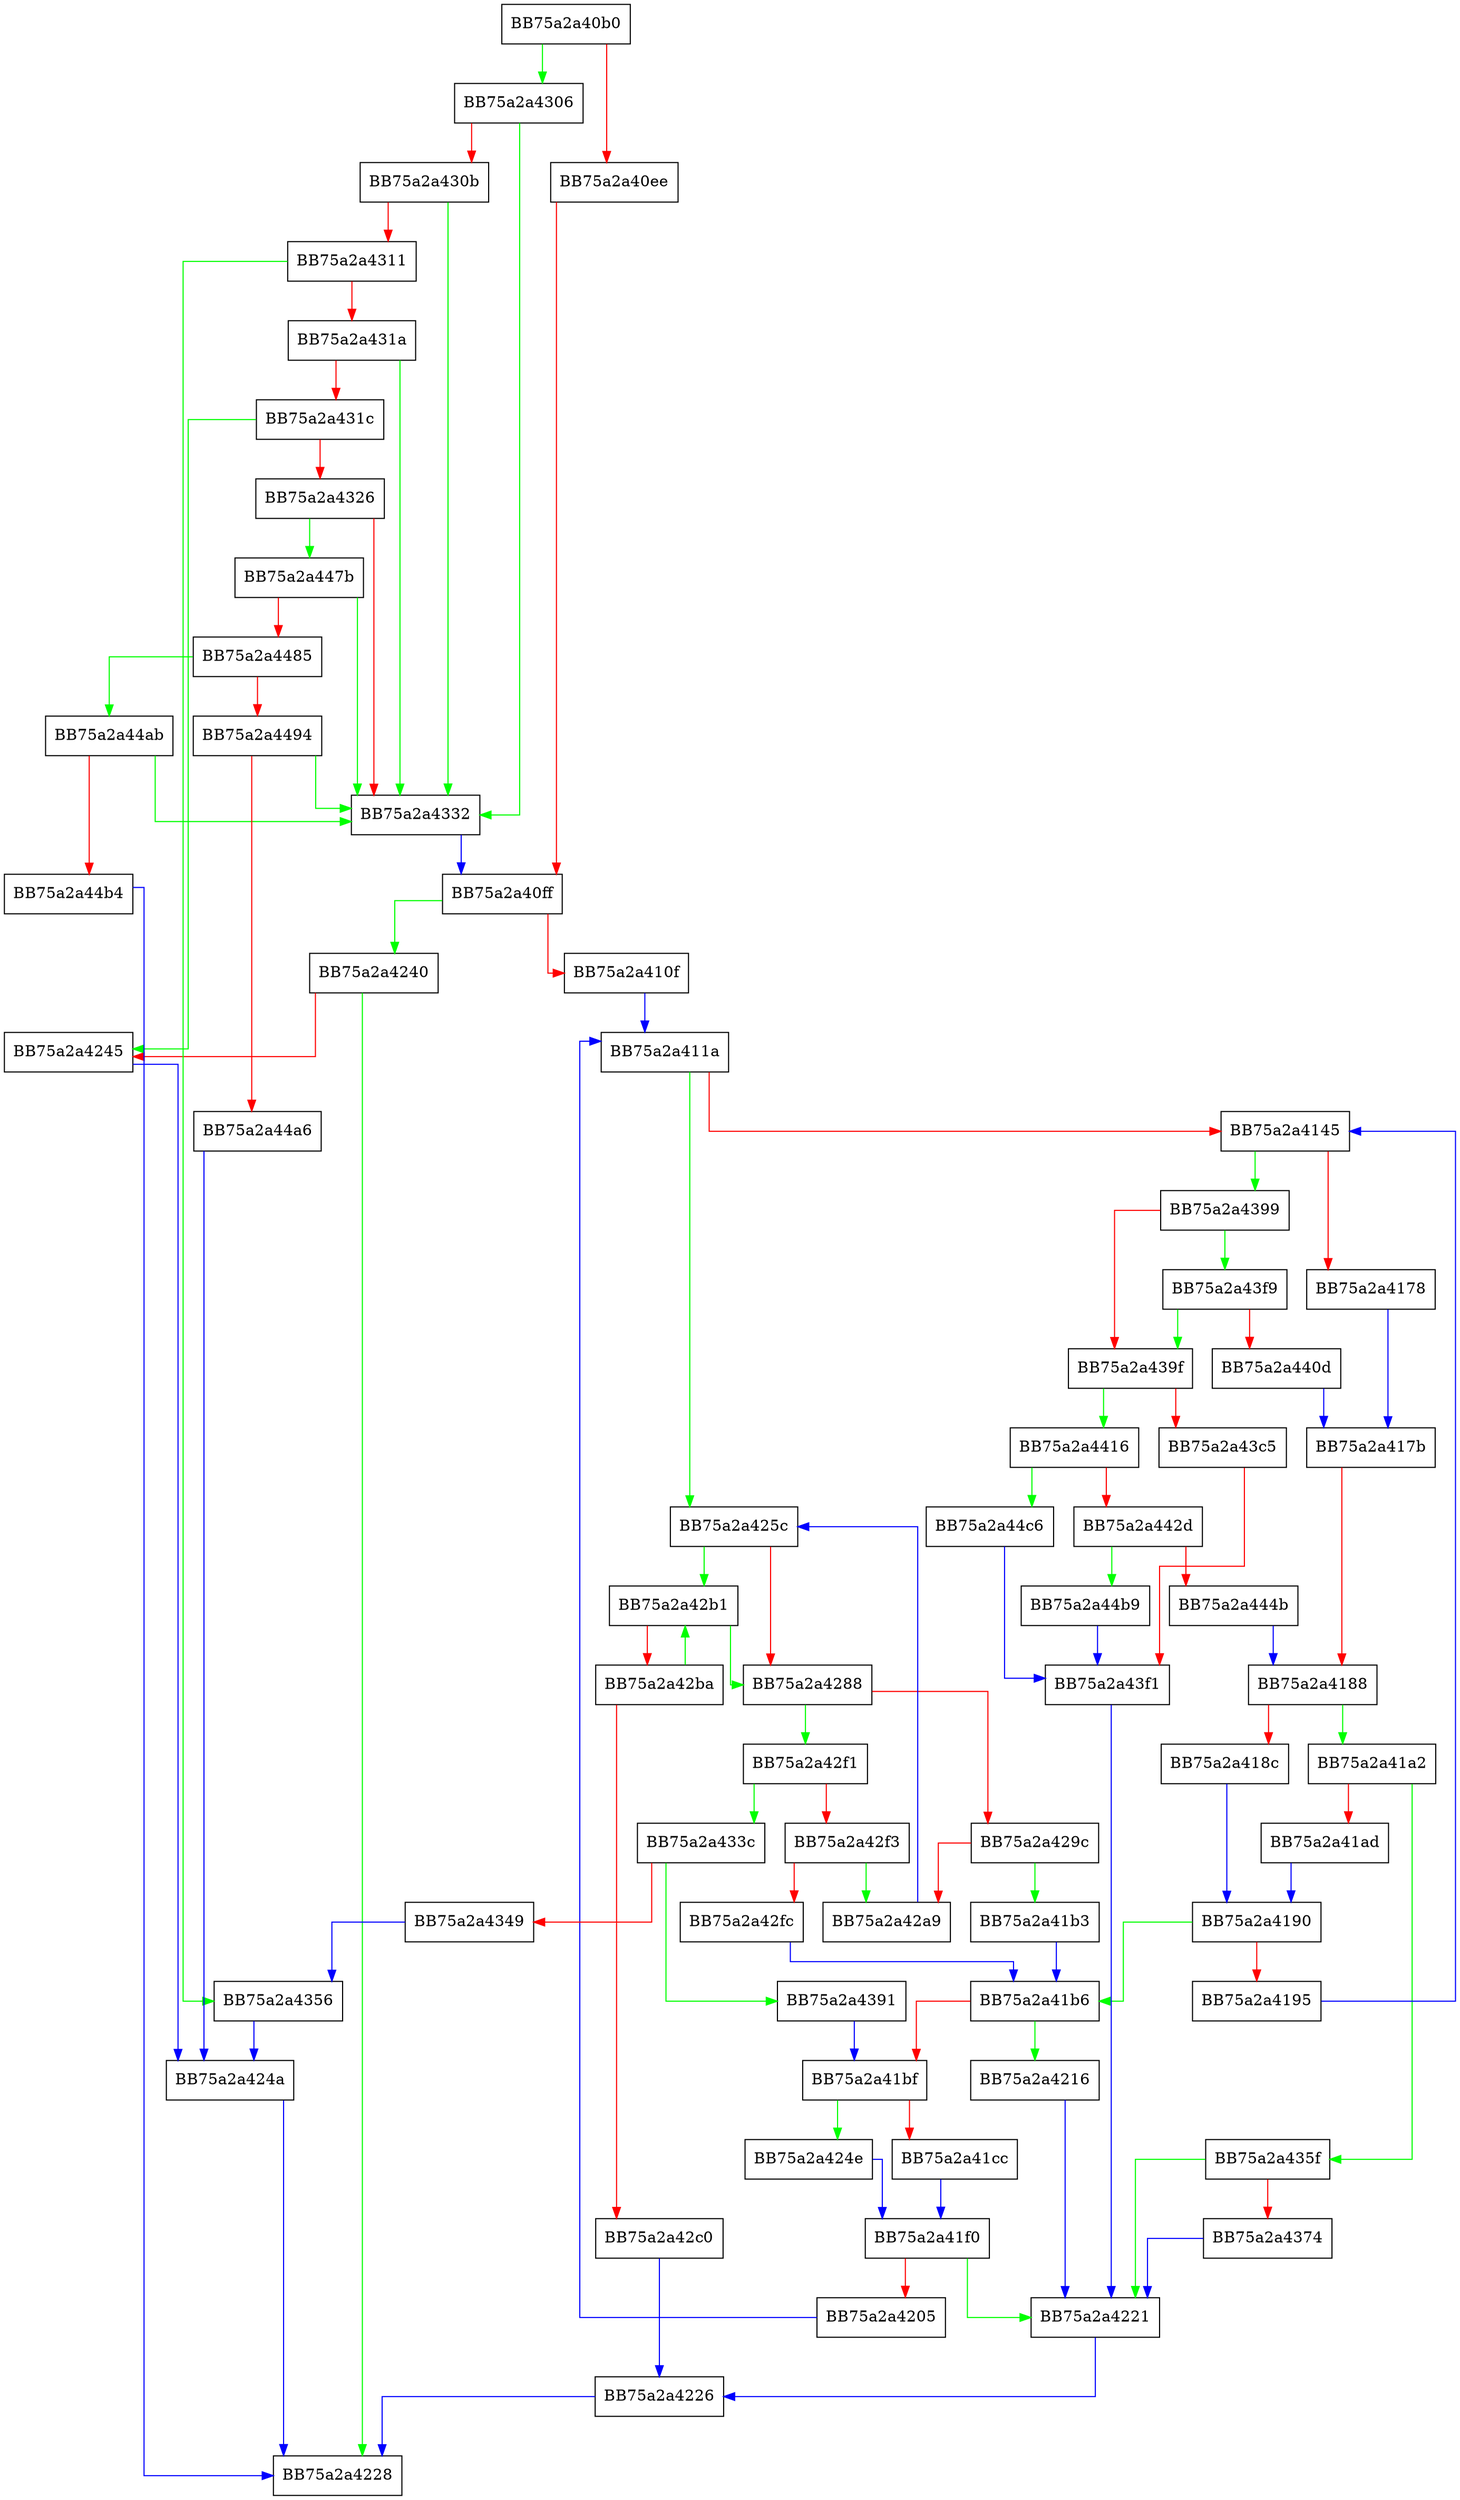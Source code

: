 digraph sqlite3BtreeMovetoUnpacked {
  node [shape="box"];
  graph [splines=ortho];
  BB75a2a40b0 -> BB75a2a4306 [color="green"];
  BB75a2a40b0 -> BB75a2a40ee [color="red"];
  BB75a2a40ee -> BB75a2a40ff [color="red"];
  BB75a2a40ff -> BB75a2a4240 [color="green"];
  BB75a2a40ff -> BB75a2a410f [color="red"];
  BB75a2a410f -> BB75a2a411a [color="blue"];
  BB75a2a411a -> BB75a2a425c [color="green"];
  BB75a2a411a -> BB75a2a4145 [color="red"];
  BB75a2a4145 -> BB75a2a4399 [color="green"];
  BB75a2a4145 -> BB75a2a4178 [color="red"];
  BB75a2a4178 -> BB75a2a417b [color="blue"];
  BB75a2a417b -> BB75a2a4188 [color="red"];
  BB75a2a4188 -> BB75a2a41a2 [color="green"];
  BB75a2a4188 -> BB75a2a418c [color="red"];
  BB75a2a418c -> BB75a2a4190 [color="blue"];
  BB75a2a4190 -> BB75a2a41b6 [color="green"];
  BB75a2a4190 -> BB75a2a4195 [color="red"];
  BB75a2a4195 -> BB75a2a4145 [color="blue"];
  BB75a2a41a2 -> BB75a2a435f [color="green"];
  BB75a2a41a2 -> BB75a2a41ad [color="red"];
  BB75a2a41ad -> BB75a2a4190 [color="blue"];
  BB75a2a41b3 -> BB75a2a41b6 [color="blue"];
  BB75a2a41b6 -> BB75a2a4216 [color="green"];
  BB75a2a41b6 -> BB75a2a41bf [color="red"];
  BB75a2a41bf -> BB75a2a424e [color="green"];
  BB75a2a41bf -> BB75a2a41cc [color="red"];
  BB75a2a41cc -> BB75a2a41f0 [color="blue"];
  BB75a2a41f0 -> BB75a2a4221 [color="green"];
  BB75a2a41f0 -> BB75a2a4205 [color="red"];
  BB75a2a4205 -> BB75a2a411a [color="blue"];
  BB75a2a4216 -> BB75a2a4221 [color="blue"];
  BB75a2a4221 -> BB75a2a4226 [color="blue"];
  BB75a2a4226 -> BB75a2a4228 [color="blue"];
  BB75a2a4240 -> BB75a2a4228 [color="green"];
  BB75a2a4240 -> BB75a2a4245 [color="red"];
  BB75a2a4245 -> BB75a2a424a [color="blue"];
  BB75a2a424a -> BB75a2a4228 [color="blue"];
  BB75a2a424e -> BB75a2a41f0 [color="blue"];
  BB75a2a425c -> BB75a2a42b1 [color="green"];
  BB75a2a425c -> BB75a2a4288 [color="red"];
  BB75a2a4288 -> BB75a2a42f1 [color="green"];
  BB75a2a4288 -> BB75a2a429c [color="red"];
  BB75a2a429c -> BB75a2a41b3 [color="green"];
  BB75a2a429c -> BB75a2a42a9 [color="red"];
  BB75a2a42a9 -> BB75a2a425c [color="blue"];
  BB75a2a42b1 -> BB75a2a4288 [color="green"];
  BB75a2a42b1 -> BB75a2a42ba [color="red"];
  BB75a2a42ba -> BB75a2a42b1 [color="green"];
  BB75a2a42ba -> BB75a2a42c0 [color="red"];
  BB75a2a42c0 -> BB75a2a4226 [color="blue"];
  BB75a2a42f1 -> BB75a2a433c [color="green"];
  BB75a2a42f1 -> BB75a2a42f3 [color="red"];
  BB75a2a42f3 -> BB75a2a42a9 [color="green"];
  BB75a2a42f3 -> BB75a2a42fc [color="red"];
  BB75a2a42fc -> BB75a2a41b6 [color="blue"];
  BB75a2a4306 -> BB75a2a4332 [color="green"];
  BB75a2a4306 -> BB75a2a430b [color="red"];
  BB75a2a430b -> BB75a2a4332 [color="green"];
  BB75a2a430b -> BB75a2a4311 [color="red"];
  BB75a2a4311 -> BB75a2a4356 [color="green"];
  BB75a2a4311 -> BB75a2a431a [color="red"];
  BB75a2a431a -> BB75a2a4332 [color="green"];
  BB75a2a431a -> BB75a2a431c [color="red"];
  BB75a2a431c -> BB75a2a4245 [color="green"];
  BB75a2a431c -> BB75a2a4326 [color="red"];
  BB75a2a4326 -> BB75a2a447b [color="green"];
  BB75a2a4326 -> BB75a2a4332 [color="red"];
  BB75a2a4332 -> BB75a2a40ff [color="blue"];
  BB75a2a433c -> BB75a2a4391 [color="green"];
  BB75a2a433c -> BB75a2a4349 [color="red"];
  BB75a2a4349 -> BB75a2a4356 [color="blue"];
  BB75a2a4356 -> BB75a2a424a [color="blue"];
  BB75a2a435f -> BB75a2a4221 [color="green"];
  BB75a2a435f -> BB75a2a4374 [color="red"];
  BB75a2a4374 -> BB75a2a4221 [color="blue"];
  BB75a2a4391 -> BB75a2a41bf [color="blue"];
  BB75a2a4399 -> BB75a2a43f9 [color="green"];
  BB75a2a4399 -> BB75a2a439f [color="red"];
  BB75a2a439f -> BB75a2a4416 [color="green"];
  BB75a2a439f -> BB75a2a43c5 [color="red"];
  BB75a2a43c5 -> BB75a2a43f1 [color="red"];
  BB75a2a43f1 -> BB75a2a4221 [color="blue"];
  BB75a2a43f9 -> BB75a2a439f [color="green"];
  BB75a2a43f9 -> BB75a2a440d [color="red"];
  BB75a2a440d -> BB75a2a417b [color="blue"];
  BB75a2a4416 -> BB75a2a44c6 [color="green"];
  BB75a2a4416 -> BB75a2a442d [color="red"];
  BB75a2a442d -> BB75a2a44b9 [color="green"];
  BB75a2a442d -> BB75a2a444b [color="red"];
  BB75a2a444b -> BB75a2a4188 [color="blue"];
  BB75a2a447b -> BB75a2a4332 [color="green"];
  BB75a2a447b -> BB75a2a4485 [color="red"];
  BB75a2a4485 -> BB75a2a44ab [color="green"];
  BB75a2a4485 -> BB75a2a4494 [color="red"];
  BB75a2a4494 -> BB75a2a4332 [color="green"];
  BB75a2a4494 -> BB75a2a44a6 [color="red"];
  BB75a2a44a6 -> BB75a2a424a [color="blue"];
  BB75a2a44ab -> BB75a2a4332 [color="green"];
  BB75a2a44ab -> BB75a2a44b4 [color="red"];
  BB75a2a44b4 -> BB75a2a4228 [color="blue"];
  BB75a2a44b9 -> BB75a2a43f1 [color="blue"];
  BB75a2a44c6 -> BB75a2a43f1 [color="blue"];
}